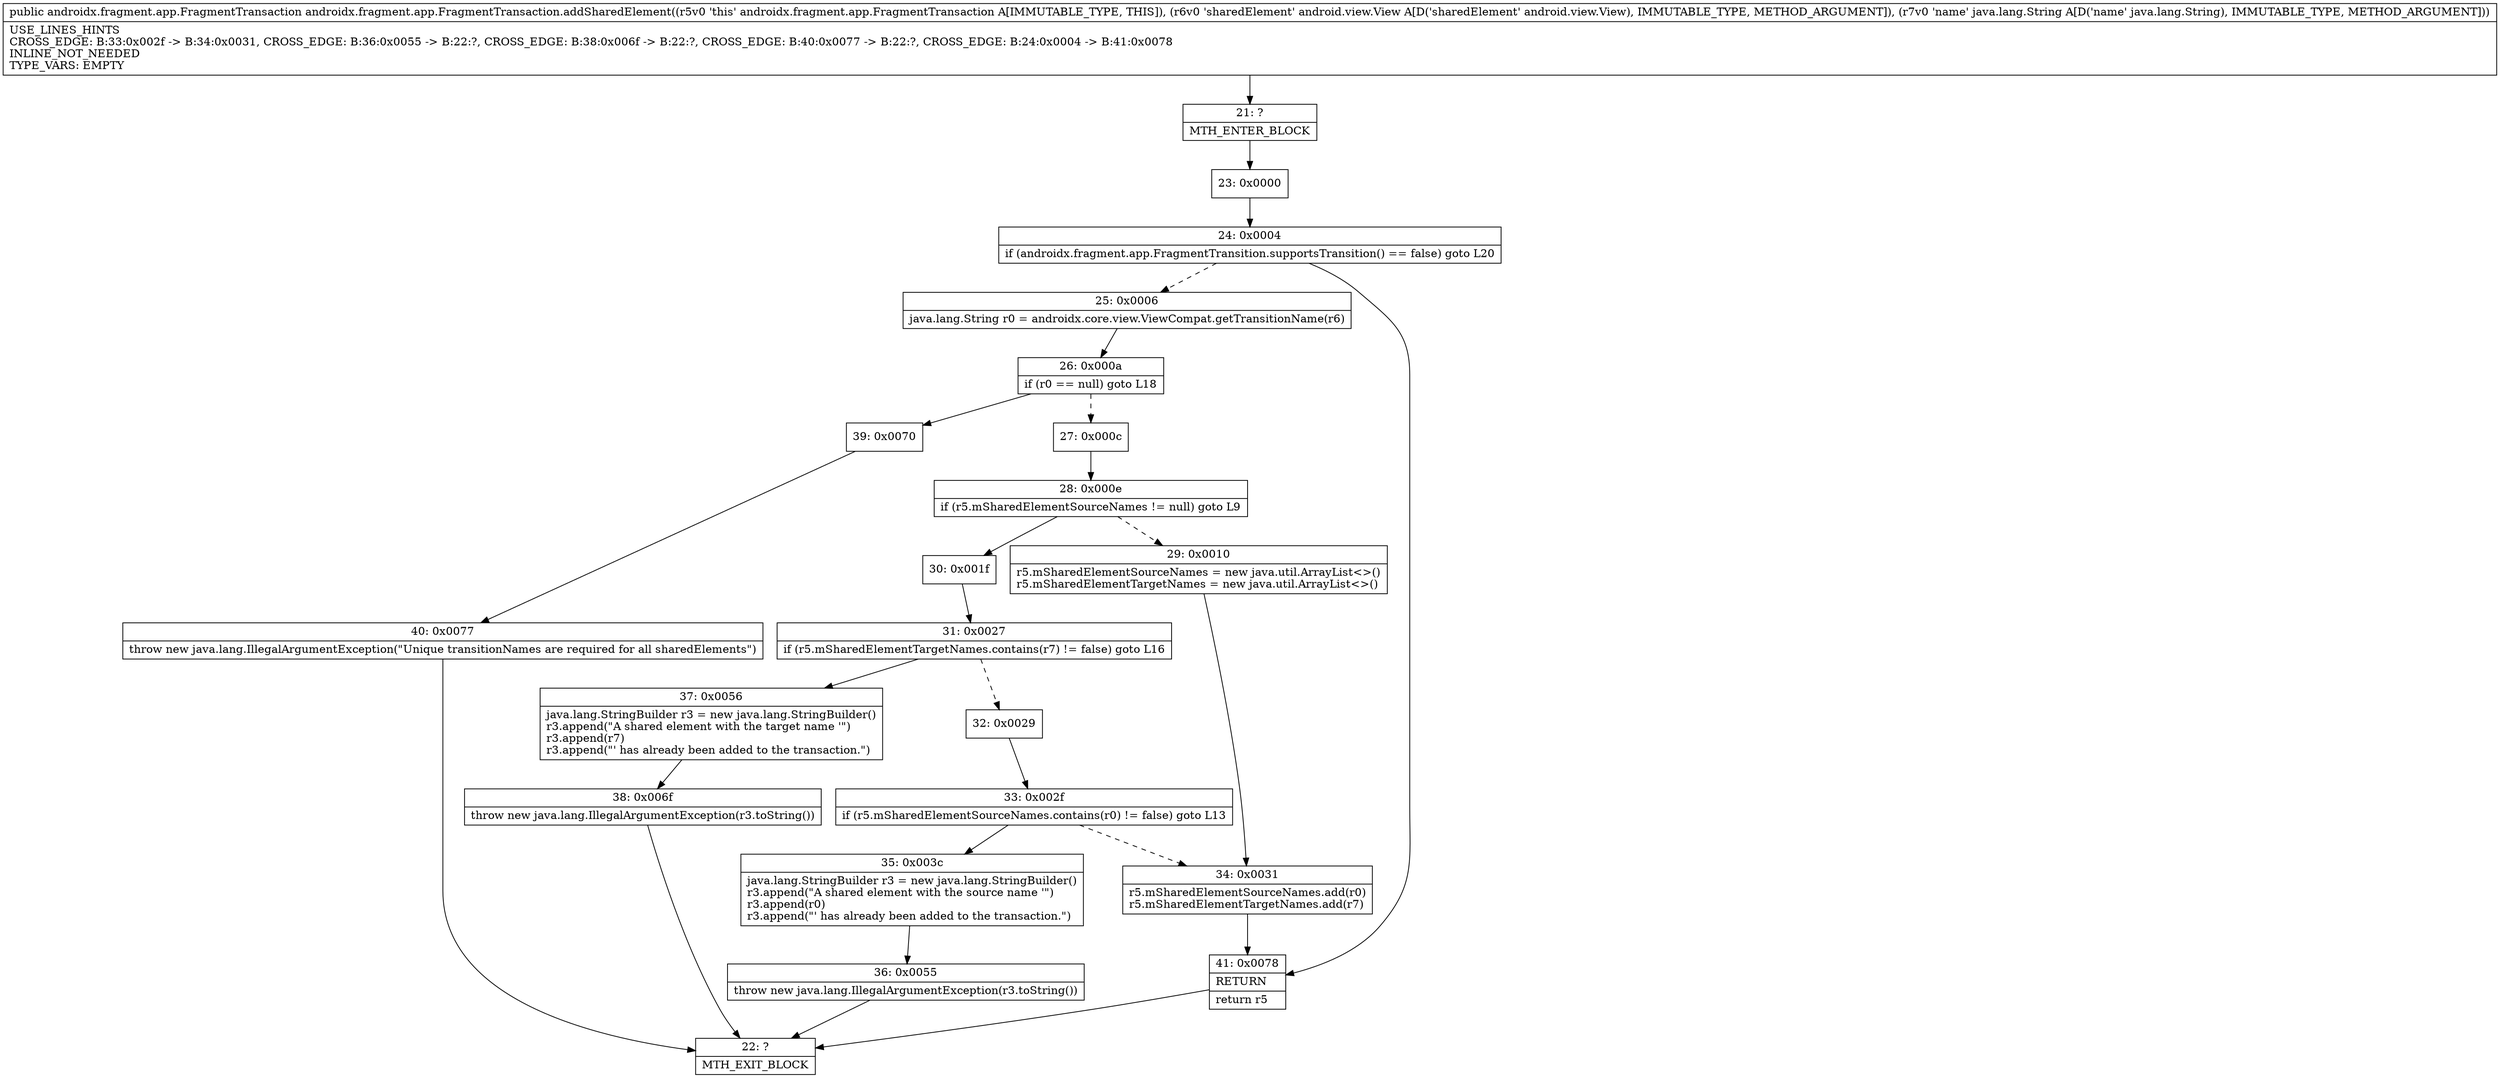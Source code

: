 digraph "CFG forandroidx.fragment.app.FragmentTransaction.addSharedElement(Landroid\/view\/View;Ljava\/lang\/String;)Landroidx\/fragment\/app\/FragmentTransaction;" {
Node_21 [shape=record,label="{21\:\ ?|MTH_ENTER_BLOCK\l}"];
Node_23 [shape=record,label="{23\:\ 0x0000}"];
Node_24 [shape=record,label="{24\:\ 0x0004|if (androidx.fragment.app.FragmentTransition.supportsTransition() == false) goto L20\l}"];
Node_25 [shape=record,label="{25\:\ 0x0006|java.lang.String r0 = androidx.core.view.ViewCompat.getTransitionName(r6)\l}"];
Node_26 [shape=record,label="{26\:\ 0x000a|if (r0 == null) goto L18\l}"];
Node_27 [shape=record,label="{27\:\ 0x000c}"];
Node_28 [shape=record,label="{28\:\ 0x000e|if (r5.mSharedElementSourceNames != null) goto L9\l}"];
Node_29 [shape=record,label="{29\:\ 0x0010|r5.mSharedElementSourceNames = new java.util.ArrayList\<\>()\lr5.mSharedElementTargetNames = new java.util.ArrayList\<\>()\l}"];
Node_34 [shape=record,label="{34\:\ 0x0031|r5.mSharedElementSourceNames.add(r0)\lr5.mSharedElementTargetNames.add(r7)\l}"];
Node_30 [shape=record,label="{30\:\ 0x001f}"];
Node_31 [shape=record,label="{31\:\ 0x0027|if (r5.mSharedElementTargetNames.contains(r7) != false) goto L16\l}"];
Node_32 [shape=record,label="{32\:\ 0x0029}"];
Node_33 [shape=record,label="{33\:\ 0x002f|if (r5.mSharedElementSourceNames.contains(r0) != false) goto L13\l}"];
Node_35 [shape=record,label="{35\:\ 0x003c|java.lang.StringBuilder r3 = new java.lang.StringBuilder()\lr3.append(\"A shared element with the source name '\")\lr3.append(r0)\lr3.append(\"' has already been added to the transaction.\")\l}"];
Node_36 [shape=record,label="{36\:\ 0x0055|throw new java.lang.IllegalArgumentException(r3.toString())\l}"];
Node_22 [shape=record,label="{22\:\ ?|MTH_EXIT_BLOCK\l}"];
Node_37 [shape=record,label="{37\:\ 0x0056|java.lang.StringBuilder r3 = new java.lang.StringBuilder()\lr3.append(\"A shared element with the target name '\")\lr3.append(r7)\lr3.append(\"' has already been added to the transaction.\")\l}"];
Node_38 [shape=record,label="{38\:\ 0x006f|throw new java.lang.IllegalArgumentException(r3.toString())\l}"];
Node_39 [shape=record,label="{39\:\ 0x0070}"];
Node_40 [shape=record,label="{40\:\ 0x0077|throw new java.lang.IllegalArgumentException(\"Unique transitionNames are required for all sharedElements\")\l}"];
Node_41 [shape=record,label="{41\:\ 0x0078|RETURN\l|return r5\l}"];
MethodNode[shape=record,label="{public androidx.fragment.app.FragmentTransaction androidx.fragment.app.FragmentTransaction.addSharedElement((r5v0 'this' androidx.fragment.app.FragmentTransaction A[IMMUTABLE_TYPE, THIS]), (r6v0 'sharedElement' android.view.View A[D('sharedElement' android.view.View), IMMUTABLE_TYPE, METHOD_ARGUMENT]), (r7v0 'name' java.lang.String A[D('name' java.lang.String), IMMUTABLE_TYPE, METHOD_ARGUMENT]))  | USE_LINES_HINTS\lCROSS_EDGE: B:33:0x002f \-\> B:34:0x0031, CROSS_EDGE: B:36:0x0055 \-\> B:22:?, CROSS_EDGE: B:38:0x006f \-\> B:22:?, CROSS_EDGE: B:40:0x0077 \-\> B:22:?, CROSS_EDGE: B:24:0x0004 \-\> B:41:0x0078\lINLINE_NOT_NEEDED\lTYPE_VARS: EMPTY\l}"];
MethodNode -> Node_21;Node_21 -> Node_23;
Node_23 -> Node_24;
Node_24 -> Node_25[style=dashed];
Node_24 -> Node_41;
Node_25 -> Node_26;
Node_26 -> Node_27[style=dashed];
Node_26 -> Node_39;
Node_27 -> Node_28;
Node_28 -> Node_29[style=dashed];
Node_28 -> Node_30;
Node_29 -> Node_34;
Node_34 -> Node_41;
Node_30 -> Node_31;
Node_31 -> Node_32[style=dashed];
Node_31 -> Node_37;
Node_32 -> Node_33;
Node_33 -> Node_34[style=dashed];
Node_33 -> Node_35;
Node_35 -> Node_36;
Node_36 -> Node_22;
Node_37 -> Node_38;
Node_38 -> Node_22;
Node_39 -> Node_40;
Node_40 -> Node_22;
Node_41 -> Node_22;
}

